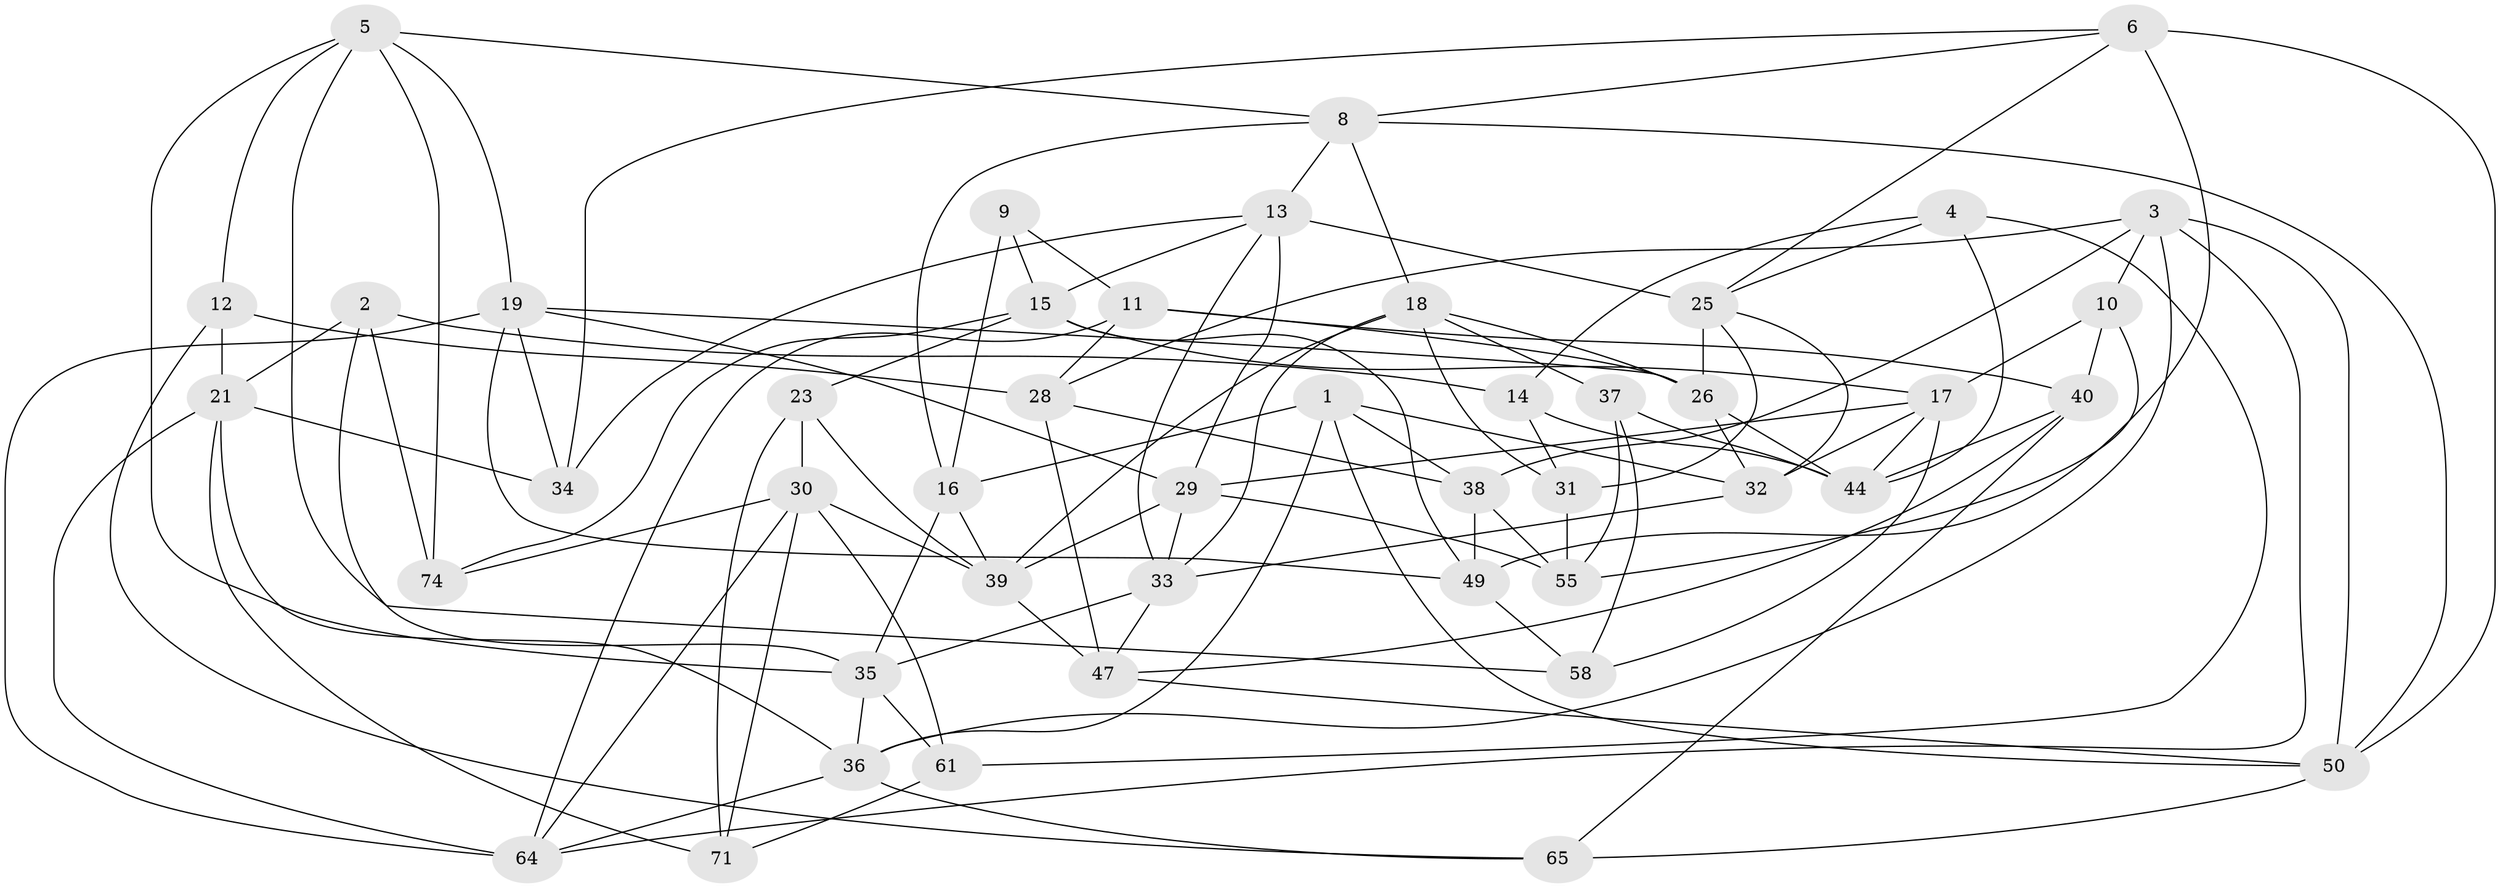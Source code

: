 // original degree distribution, {4: 1.0}
// Generated by graph-tools (version 1.1) at 2025/11/02/27/25 16:11:43]
// undirected, 46 vertices, 117 edges
graph export_dot {
graph [start="1"]
  node [color=gray90,style=filled];
  1 [super="+68"];
  2;
  3 [super="+52"];
  4;
  5 [super="+24"];
  6 [super="+7"];
  8 [super="+27"];
  9;
  10;
  11 [super="+53"];
  12;
  13 [super="+22"];
  14;
  15 [super="+46"];
  16 [super="+76"];
  17 [super="+43"];
  18 [super="+45"];
  19 [super="+20"];
  21 [super="+51"];
  23;
  25 [super="+59"];
  26 [super="+48"];
  28 [super="+42"];
  29 [super="+70"];
  30 [super="+41"];
  31;
  32 [super="+77"];
  33 [super="+66"];
  34;
  35 [super="+60"];
  36 [super="+75"];
  37;
  38 [super="+62"];
  39 [super="+63"];
  40 [super="+73"];
  44 [super="+57"];
  47 [super="+72"];
  49 [super="+67"];
  50 [super="+54"];
  55 [super="+56"];
  58;
  61;
  64 [super="+69"];
  65;
  71;
  74;
  1 -- 36;
  1 -- 32 [weight=2];
  1 -- 50;
  1 -- 16;
  1 -- 38;
  2 -- 14;
  2 -- 74;
  2 -- 35;
  2 -- 21;
  3 -- 10;
  3 -- 38;
  3 -- 36;
  3 -- 64;
  3 -- 50;
  3 -- 28;
  4 -- 61;
  4 -- 14;
  4 -- 25;
  4 -- 44;
  5 -- 58;
  5 -- 19;
  5 -- 35;
  5 -- 8;
  5 -- 74;
  5 -- 12;
  6 -- 34;
  6 -- 25;
  6 -- 49 [weight=2];
  6 -- 8;
  6 -- 50;
  8 -- 18;
  8 -- 16;
  8 -- 50;
  8 -- 13;
  9 -- 15;
  9 -- 16 [weight=2];
  9 -- 11;
  10 -- 40;
  10 -- 55;
  10 -- 17;
  11 -- 64;
  11 -- 28;
  11 -- 40 [weight=2];
  11 -- 26;
  12 -- 65;
  12 -- 21;
  12 -- 28;
  13 -- 29;
  13 -- 25;
  13 -- 33;
  13 -- 34;
  13 -- 15;
  14 -- 31;
  14 -- 44;
  15 -- 49;
  15 -- 17;
  15 -- 74;
  15 -- 23;
  16 -- 35;
  16 -- 39;
  17 -- 29;
  17 -- 32;
  17 -- 58;
  17 -- 44;
  18 -- 26;
  18 -- 33;
  18 -- 37;
  18 -- 31;
  18 -- 39;
  19 -- 64;
  19 -- 26;
  19 -- 49;
  19 -- 34;
  19 -- 29;
  21 -- 36;
  21 -- 64;
  21 -- 34;
  21 -- 71;
  23 -- 30;
  23 -- 71;
  23 -- 39;
  25 -- 26;
  25 -- 31;
  25 -- 32;
  26 -- 44;
  26 -- 32;
  28 -- 38;
  28 -- 47 [weight=2];
  29 -- 55;
  29 -- 33;
  29 -- 39;
  30 -- 71;
  30 -- 64;
  30 -- 74;
  30 -- 61;
  30 -- 39;
  31 -- 55;
  32 -- 33;
  33 -- 35;
  33 -- 47;
  35 -- 61;
  35 -- 36;
  36 -- 65;
  36 -- 64;
  37 -- 58;
  37 -- 44;
  37 -- 55;
  38 -- 49;
  38 -- 55 [weight=2];
  39 -- 47;
  40 -- 44;
  40 -- 65;
  40 -- 47;
  47 -- 50;
  49 -- 58;
  50 -- 65;
  61 -- 71;
}
